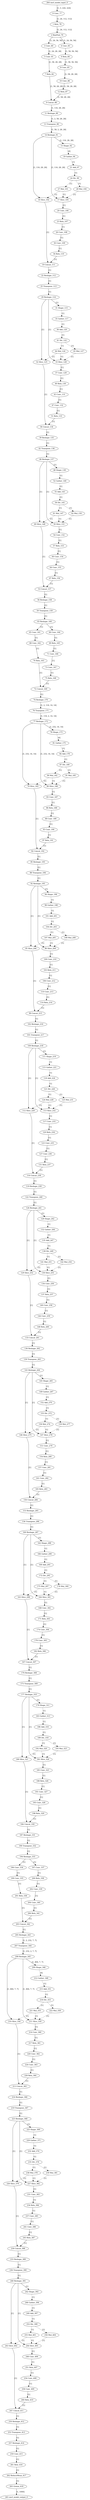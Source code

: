 strict digraph  {
"0 Conv_77" [id=0, type=Conv];
"1 Relu_78" [id=1, type=Relu];
"2 MaxPool_79" [id=2, type=MaxPool];
"3 Conv_80" [id=3, type=Conv];
"4 Conv_83" [id=4, type=Conv];
"5 Conv_81" [id=5, type=Conv];
"6 Relu_84" [id=6, type=Relu];
"7 Relu_82" [id=7, type=Relu];
"8 Conv_85" [id=8, type=Conv];
"9 Concat_88" [id=9, type=Concat];
"10 Conv_86" [id=10, type=Conv];
"11 Reshape_89" [id=11, type=Reshape];
"12 Relu_87" [id=12, type=Relu];
"13 Transpose_90" [id=13, type=Transpose];
"14 Reshape_91" [id=14, type=Reshape];
"15 Shape_92" [id=15, type=Shape];
"16 Slice_102" [id=16, type=Slice];
"17 Slice_105" [id=17, type=Slice];
"18 Gather_94" [id=18, type=Gather];
"19 Concat_111" [id=19, type=Concat];
"20 Conv_106" [id=20, type=Conv];
"21 Add_97" [id=21, type=Add];
"22 Reshape_112" [id=22, type=Reshape];
"23 Relu_107" [id=23, type=Relu];
"24 Div_99" [id=24, type=Div];
"25 Transpose_113" [id=25, type=Transpose];
"26 Conv_108" [id=26, type=Conv];
"27 Mul_101" [id=27, type=Mul];
"28 Mul_104" [id=28, type=Mul];
"29 Reshape_114" [id=29, type=Reshape];
"30 Conv_109" [id=30, type=Conv];
"31 Shape_115" [id=31, type=Shape];
"32 Slice_125" [id=32, type=Slice];
"33 Slice_128" [id=33, type=Slice];
"34 Relu_110" [id=34, type=Relu];
"35 Gather_117" [id=35, type=Gather];
"36 Concat_134" [id=36, type=Concat];
"37 Conv_129" [id=37, type=Conv];
"38 Add_120" [id=38, type=Add];
"39 Reshape_135" [id=39, type=Reshape];
"40 Relu_130" [id=40, type=Relu];
"41 Div_122" [id=41, type=Div];
"42 Transpose_136" [id=42, type=Transpose];
"43 Conv_131" [id=43, type=Conv];
"44 Mul_124" [id=44, type=Mul];
"45 Mul_127" [id=45, type=Mul];
"46 Reshape_137" [id=46, type=Reshape];
"47 Conv_132" [id=47, type=Conv];
"48 Shape_138" [id=48, type=Shape];
"49 Slice_148" [id=49, type=Slice];
"50 Slice_151" [id=50, type=Slice];
"51 Relu_133" [id=51, type=Relu];
"52 Gather_140" [id=52, type=Gather];
"53 Concat_157" [id=53, type=Concat];
"54 Conv_152" [id=54, type=Conv];
"55 Add_143" [id=55, type=Add];
"56 Reshape_158" [id=56, type=Reshape];
"57 Relu_153" [id=57, type=Relu];
"58 Div_145" [id=58, type=Div];
"59 Transpose_159" [id=59, type=Transpose];
"60 Conv_154" [id=60, type=Conv];
"61 Mul_147" [id=61, type=Mul];
"62 Mul_150" [id=62, type=Mul];
"63 Reshape_160" [id=63, type=Reshape];
"64 Conv_155" [id=64, type=Conv];
"65 Conv_161" [id=65, type=Conv];
"66 Conv_164" [id=66, type=Conv];
"67 Relu_156" [id=67, type=Relu];
"68 Conv_162" [id=68, type=Conv];
"69 Relu_165" [id=69, type=Relu];
"70 Relu_163" [id=70, type=Relu];
"71 Conv_166" [id=71, type=Conv];
"72 Concat_169" [id=72, type=Concat];
"73 Conv_167" [id=73, type=Conv];
"74 Reshape_170" [id=74, type=Reshape];
"75 Relu_168" [id=75, type=Relu];
"76 Transpose_171" [id=76, type=Transpose];
"77 Reshape_172" [id=77, type=Reshape];
"78 Shape_173" [id=78, type=Shape];
"79 Slice_183" [id=79, type=Slice];
"80 Slice_186" [id=80, type=Slice];
"81 Gather_175" [id=81, type=Gather];
"82 Concat_192" [id=82, type=Concat];
"83 Conv_187" [id=83, type=Conv];
"84 Add_178" [id=84, type=Add];
"85 Reshape_193" [id=85, type=Reshape];
"86 Relu_188" [id=86, type=Relu];
"87 Div_180" [id=87, type=Div];
"88 Transpose_194" [id=88, type=Transpose];
"89 Conv_189" [id=89, type=Conv];
"90 Mul_182" [id=90, type=Mul];
"91 Mul_185" [id=91, type=Mul];
"92 Reshape_195" [id=92, type=Reshape];
"93 Conv_190" [id=93, type=Conv];
"94 Shape_196" [id=94, type=Shape];
"95 Slice_206" [id=95, type=Slice];
"96 Slice_209" [id=96, type=Slice];
"97 Relu_191" [id=97, type=Relu];
"98 Gather_198" [id=98, type=Gather];
"99 Concat_215" [id=99, type=Concat];
"100 Conv_210" [id=100, type=Conv];
"101 Add_201" [id=101, type=Add];
"102 Reshape_216" [id=102, type=Reshape];
"103 Relu_211" [id=103, type=Relu];
"104 Div_203" [id=104, type=Div];
"105 Transpose_217" [id=105, type=Transpose];
"106 Conv_212" [id=106, type=Conv];
"107 Mul_205" [id=107, type=Mul];
"108 Mul_208" [id=108, type=Mul];
"109 Reshape_218" [id=109, type=Reshape];
"110 Conv_213" [id=110, type=Conv];
"111 Shape_219" [id=111, type=Shape];
"112 Slice_229" [id=112, type=Slice];
"113 Slice_232" [id=113, type=Slice];
"114 Relu_214" [id=114, type=Relu];
"115 Gather_221" [id=115, type=Gather];
"116 Concat_238" [id=116, type=Concat];
"117 Conv_233" [id=117, type=Conv];
"118 Add_224" [id=118, type=Add];
"119 Reshape_239" [id=119, type=Reshape];
"120 Relu_234" [id=120, type=Relu];
"121 Div_226" [id=121, type=Div];
"122 Transpose_240" [id=122, type=Transpose];
"123 Conv_235" [id=123, type=Conv];
"124 Mul_228" [id=124, type=Mul];
"125 Mul_231" [id=125, type=Mul];
"126 Reshape_241" [id=126, type=Reshape];
"127 Conv_236" [id=127, type=Conv];
"128 Shape_242" [id=128, type=Shape];
"129 Slice_252" [id=129, type=Slice];
"130 Slice_255" [id=130, type=Slice];
"131 Relu_237" [id=131, type=Relu];
"132 Gather_244" [id=132, type=Gather];
"133 Concat_261" [id=133, type=Concat];
"134 Conv_256" [id=134, type=Conv];
"135 Add_247" [id=135, type=Add];
"136 Reshape_262" [id=136, type=Reshape];
"137 Relu_257" [id=137, type=Relu];
"138 Div_249" [id=138, type=Div];
"139 Transpose_263" [id=139, type=Transpose];
"140 Conv_258" [id=140, type=Conv];
"141 Mul_251" [id=141, type=Mul];
"142 Mul_254" [id=142, type=Mul];
"143 Reshape_264" [id=143, type=Reshape];
"144 Conv_259" [id=144, type=Conv];
"145 Shape_265" [id=145, type=Shape];
"146 Slice_275" [id=146, type=Slice];
"147 Slice_278" [id=147, type=Slice];
"148 Relu_260" [id=148, type=Relu];
"149 Gather_267" [id=149, type=Gather];
"150 Concat_284" [id=150, type=Concat];
"151 Conv_279" [id=151, type=Conv];
"152 Add_270" [id=152, type=Add];
"153 Reshape_285" [id=153, type=Reshape];
"154 Relu_280" [id=154, type=Relu];
"155 Div_272" [id=155, type=Div];
"156 Transpose_286" [id=156, type=Transpose];
"157 Conv_281" [id=157, type=Conv];
"158 Mul_274" [id=158, type=Mul];
"159 Mul_277" [id=159, type=Mul];
"160 Reshape_287" [id=160, type=Reshape];
"161 Conv_282" [id=161, type=Conv];
"162 Shape_288" [id=162, type=Shape];
"163 Slice_298" [id=163, type=Slice];
"164 Slice_301" [id=164, type=Slice];
"165 Relu_283" [id=165, type=Relu];
"166 Gather_290" [id=166, type=Gather];
"167 Concat_307" [id=167, type=Concat];
"168 Conv_302" [id=168, type=Conv];
"169 Add_293" [id=169, type=Add];
"170 Reshape_308" [id=170, type=Reshape];
"171 Relu_303" [id=171, type=Relu];
"172 Div_295" [id=172, type=Div];
"173 Transpose_309" [id=173, type=Transpose];
"174 Conv_304" [id=174, type=Conv];
"175 Mul_297" [id=175, type=Mul];
"176 Mul_300" [id=176, type=Mul];
"177 Reshape_310" [id=177, type=Reshape];
"178 Conv_305" [id=178, type=Conv];
"179 Shape_311" [id=179, type=Shape];
"180 Slice_321" [id=180, type=Slice];
"181 Slice_324" [id=181, type=Slice];
"182 Relu_306" [id=182, type=Relu];
"183 Gather_313" [id=183, type=Gather];
"184 Concat_330" [id=184, type=Concat];
"185 Conv_325" [id=185, type=Conv];
"186 Add_316" [id=186, type=Add];
"187 Reshape_331" [id=187, type=Reshape];
"188 Relu_326" [id=188, type=Relu];
"189 Div_318" [id=189, type=Div];
"190 Transpose_332" [id=190, type=Transpose];
"191 Conv_327" [id=191, type=Conv];
"192 Mul_320" [id=192, type=Mul];
"193 Mul_323" [id=193, type=Mul];
"194 Reshape_333" [id=194, type=Reshape];
"195 Conv_328" [id=195, type=Conv];
"196 Conv_334" [id=196, type=Conv];
"197 Conv_337" [id=197, type=Conv];
"198 Relu_329" [id=198, type=Relu];
"199 Conv_335" [id=199, type=Conv];
"200 Relu_338" [id=200, type=Relu];
"201 Relu_336" [id=201, type=Relu];
"202 Conv_339" [id=202, type=Conv];
"203 Concat_342" [id=203, type=Concat];
"204 Conv_340" [id=204, type=Conv];
"205 Reshape_343" [id=205, type=Reshape];
"206 Relu_341" [id=206, type=Relu];
"207 Transpose_344" [id=207, type=Transpose];
"208 Reshape_345" [id=208, type=Reshape];
"209 Shape_346" [id=209, type=Shape];
"210 Slice_356" [id=210, type=Slice];
"211 Slice_359" [id=211, type=Slice];
"212 Gather_348" [id=212, type=Gather];
"213 Concat_365" [id=213, type=Concat];
"214 Conv_360" [id=214, type=Conv];
"215 Add_351" [id=215, type=Add];
"216 Reshape_366" [id=216, type=Reshape];
"217 Relu_361" [id=217, type=Relu];
"218 Div_353" [id=218, type=Div];
"219 Transpose_367" [id=219, type=Transpose];
"220 Conv_362" [id=220, type=Conv];
"221 Mul_355" [id=221, type=Mul];
"222 Mul_358" [id=222, type=Mul];
"223 Reshape_368" [id=223, type=Reshape];
"224 Conv_363" [id=224, type=Conv];
"225 Shape_369" [id=225, type=Shape];
"226 Slice_379" [id=226, type=Slice];
"227 Slice_382" [id=227, type=Slice];
"228 Relu_364" [id=228, type=Relu];
"229 Gather_371" [id=229, type=Gather];
"230 Concat_388" [id=230, type=Concat];
"231 Conv_383" [id=231, type=Conv];
"232 Add_374" [id=232, type=Add];
"233 Reshape_389" [id=233, type=Reshape];
"234 Relu_384" [id=234, type=Relu];
"235 Div_376" [id=235, type=Div];
"236 Transpose_390" [id=236, type=Transpose];
"237 Conv_385" [id=237, type=Conv];
"238 Mul_378" [id=238, type=Mul];
"239 Mul_381" [id=239, type=Mul];
"240 Reshape_391" [id=240, type=Reshape];
"241 Conv_386" [id=241, type=Conv];
"242 Shape_392" [id=242, type=Shape];
"243 Slice_402" [id=243, type=Slice];
"244 Slice_405" [id=244, type=Slice];
"245 Relu_387" [id=245, type=Relu];
"246 Gather_394" [id=246, type=Gather];
"247 Concat_411" [id=247, type=Concat];
"248 Conv_406" [id=248, type=Conv];
"249 Add_397" [id=249, type=Add];
"250 Reshape_412" [id=250, type=Reshape];
"251 Relu_407" [id=251, type=Relu];
"252 Div_399" [id=252, type=Div];
"253 Transpose_413" [id=253, type=Transpose];
"254 Conv_408" [id=254, type=Conv];
"255 Mul_401" [id=255, type=Mul];
"256 Mul_404" [id=256, type=Mul];
"257 Reshape_414" [id=257, type=Reshape];
"258 Conv_409" [id=258, type=Conv];
"259 Conv_415" [id=259, type=Conv];
"260 Relu_410" [id=260, type=Relu];
"261 Relu_416" [id=261, type=Relu];
"262 ReduceMean_417" [id=262, type=ReduceMean];
"263 Gemm_418" [id=263, type=Gemm];
"264 nncf_model_input_0" [id=264, type=nncf_model_input];
"265 nncf_model_output_0" [id=265, type=nncf_model_output];
"0 Conv_77" -> "1 Relu_78"  [label="[1, 24, 112, 112]", style=solid];
"1 Relu_78" -> "2 MaxPool_79"  [label="[1, 24, 112, 112]", style=solid];
"2 MaxPool_79" -> "3 Conv_80"  [label="[1, 24, 56, 56]", style=solid];
"2 MaxPool_79" -> "4 Conv_83"  [label="[1, 24, 56, 56]", style=solid];
"3 Conv_80" -> "5 Conv_81"  [label="[1, 24, 28, 28]", style=solid];
"4 Conv_83" -> "6 Relu_84"  [label="[1, 58, 56, 56]", style=solid];
"5 Conv_81" -> "7 Relu_82"  [label="[1, 58, 28, 28]", style=solid];
"6 Relu_84" -> "8 Conv_85"  [label="[1, 58, 56, 56]", style=solid];
"7 Relu_82" -> "9 Concat_88"  [label="[1, 58, 28, 28]", style=solid];
"8 Conv_85" -> "10 Conv_86"  [label="[1, 58, 28, 28]", style=solid];
"9 Concat_88" -> "11 Reshape_89"  [label="[1, 116, 28, 28]", style=solid];
"10 Conv_86" -> "12 Relu_87"  [label="[1, 58, 28, 28]", style=solid];
"11 Reshape_89" -> "13 Transpose_90"  [label="[1, 2, 58, 28, 28]", style=solid];
"12 Relu_87" -> "9 Concat_88"  [label="[1, 58, 28, 28]", style=solid];
"13 Transpose_90" -> "14 Reshape_91"  [label="[1, 58, 2, 28, 28]", style=solid];
"14 Reshape_91" -> "15 Shape_92"  [label="[1, 116, 28, 28]", style=solid];
"14 Reshape_91" -> "16 Slice_102"  [label="[1, 116, 28, 28]", style=solid];
"14 Reshape_91" -> "17 Slice_105"  [label="[1, 116, 28, 28]", style=solid];
"15 Shape_92" -> "18 Gather_94"  [label="[4]", style=dashed];
"16 Slice_102" -> "19 Concat_111"  [label="[1]", style=solid];
"17 Slice_105" -> "20 Conv_106"  [label="[1]", style=solid];
"18 Gather_94" -> "21 Add_97"  [label="[1]", style=dashed];
"19 Concat_111" -> "22 Reshape_112"  [label="[1]", style=solid];
"20 Conv_106" -> "23 Relu_107"  [label="[1]", style=solid];
"21 Add_97" -> "24 Div_99"  [label="[1]", style=dashed];
"22 Reshape_112" -> "25 Transpose_113"  [label="[1]", style=solid];
"23 Relu_107" -> "26 Conv_108"  [label="[1]", style=solid];
"24 Div_99" -> "27 Mul_101"  [label="[1]", style=dashed];
"24 Div_99" -> "28 Mul_104"  [label="[1]", style=dashed];
"25 Transpose_113" -> "29 Reshape_114"  [label="[1]", style=solid];
"26 Conv_108" -> "30 Conv_109"  [label="[1]", style=solid];
"27 Mul_101" -> "16 Slice_102"  [label="[1]", style=dashed];
"27 Mul_101" -> "17 Slice_105"  [label="[1]", style=dashed];
"28 Mul_104" -> "17 Slice_105"  [label="[1]", style=dashed];
"29 Reshape_114" -> "31 Shape_115"  [label="[1]", style=solid];
"29 Reshape_114" -> "32 Slice_125"  [label="[1]", style=solid];
"29 Reshape_114" -> "33 Slice_128"  [label="[1]", style=solid];
"30 Conv_109" -> "34 Relu_110"  [label="[1]", style=solid];
"31 Shape_115" -> "35 Gather_117"  [label="[1]", style=dashed];
"32 Slice_125" -> "36 Concat_134"  [label="[1]", style=solid];
"33 Slice_128" -> "37 Conv_129"  [label="[1]", style=solid];
"34 Relu_110" -> "19 Concat_111"  [label="[1]", style=solid];
"35 Gather_117" -> "38 Add_120"  [label="[1]", style=dashed];
"36 Concat_134" -> "39 Reshape_135"  [label="[1]", style=solid];
"37 Conv_129" -> "40 Relu_130"  [label="[1]", style=solid];
"38 Add_120" -> "41 Div_122"  [label="[1]", style=dashed];
"39 Reshape_135" -> "42 Transpose_136"  [label="[1]", style=solid];
"40 Relu_130" -> "43 Conv_131"  [label="[1]", style=solid];
"41 Div_122" -> "44 Mul_124"  [label="[1]", style=dashed];
"41 Div_122" -> "45 Mul_127"  [label="[1]", style=dashed];
"42 Transpose_136" -> "46 Reshape_137"  [label="[1]", style=solid];
"43 Conv_131" -> "47 Conv_132"  [label="[1]", style=solid];
"44 Mul_124" -> "32 Slice_125"  [label="[1]", style=dashed];
"44 Mul_124" -> "33 Slice_128"  [label="[1]", style=dashed];
"45 Mul_127" -> "33 Slice_128"  [label="[1]", style=dashed];
"46 Reshape_137" -> "48 Shape_138"  [label="[1]", style=solid];
"46 Reshape_137" -> "49 Slice_148"  [label="[1]", style=solid];
"46 Reshape_137" -> "50 Slice_151"  [label="[1]", style=solid];
"47 Conv_132" -> "51 Relu_133"  [label="[1]", style=solid];
"48 Shape_138" -> "52 Gather_140"  [label="[1]", style=dashed];
"49 Slice_148" -> "53 Concat_157"  [label="[1]", style=solid];
"50 Slice_151" -> "54 Conv_152"  [label="[1]", style=solid];
"51 Relu_133" -> "36 Concat_134"  [label="[1]", style=solid];
"52 Gather_140" -> "55 Add_143"  [label="[1]", style=dashed];
"53 Concat_157" -> "56 Reshape_158"  [label="[1]", style=solid];
"54 Conv_152" -> "57 Relu_153"  [label="[1]", style=solid];
"55 Add_143" -> "58 Div_145"  [label="[1]", style=dashed];
"56 Reshape_158" -> "59 Transpose_159"  [label="[1]", style=solid];
"57 Relu_153" -> "60 Conv_154"  [label="[1]", style=solid];
"58 Div_145" -> "61 Mul_147"  [label="[1]", style=dashed];
"58 Div_145" -> "62 Mul_150"  [label="[1]", style=dashed];
"59 Transpose_159" -> "63 Reshape_160"  [label="[1]", style=solid];
"60 Conv_154" -> "64 Conv_155"  [label="[1]", style=solid];
"61 Mul_147" -> "49 Slice_148"  [label="[1]", style=dashed];
"61 Mul_147" -> "50 Slice_151"  [label="[1]", style=dashed];
"62 Mul_150" -> "50 Slice_151"  [label="[1]", style=dashed];
"63 Reshape_160" -> "65 Conv_161"  [label="[1]", style=solid];
"63 Reshape_160" -> "66 Conv_164"  [label="[1]", style=solid];
"64 Conv_155" -> "67 Relu_156"  [label="[1]", style=solid];
"65 Conv_161" -> "68 Conv_162"  [label="[1]", style=solid];
"66 Conv_164" -> "69 Relu_165"  [label="[1]", style=solid];
"67 Relu_156" -> "53 Concat_157"  [label="[1]", style=solid];
"68 Conv_162" -> "70 Relu_163"  [label="[1]", style=solid];
"69 Relu_165" -> "71 Conv_166"  [label="[1]", style=solid];
"70 Relu_163" -> "72 Concat_169"  [label="[1]", style=solid];
"71 Conv_166" -> "73 Conv_167"  [label="[1]", style=solid];
"72 Concat_169" -> "74 Reshape_170"  [label="[1]", style=solid];
"73 Conv_167" -> "75 Relu_168"  [label="[1]", style=solid];
"74 Reshape_170" -> "76 Transpose_171"  [label="[1, 2, 116, 14, 14]", style=solid];
"75 Relu_168" -> "72 Concat_169"  [label="[1]", style=solid];
"76 Transpose_171" -> "77 Reshape_172"  [label="[1, 116, 2, 14, 14]", style=solid];
"77 Reshape_172" -> "78 Shape_173"  [label="[1, 232, 14, 14]", style=solid];
"77 Reshape_172" -> "79 Slice_183"  [label="[1, 232, 14, 14]", style=solid];
"77 Reshape_172" -> "80 Slice_186"  [label="[1, 232, 14, 14]", style=solid];
"78 Shape_173" -> "81 Gather_175"  [label="[4]", style=dashed];
"79 Slice_183" -> "82 Concat_192"  [label="[1]", style=solid];
"80 Slice_186" -> "83 Conv_187"  [label="[1]", style=solid];
"81 Gather_175" -> "84 Add_178"  [label="[1]", style=dashed];
"82 Concat_192" -> "85 Reshape_193"  [label="[1]", style=solid];
"83 Conv_187" -> "86 Relu_188"  [label="[1]", style=solid];
"84 Add_178" -> "87 Div_180"  [label="[1]", style=dashed];
"85 Reshape_193" -> "88 Transpose_194"  [label="[1]", style=solid];
"86 Relu_188" -> "89 Conv_189"  [label="[1]", style=solid];
"87 Div_180" -> "90 Mul_182"  [label="[1]", style=dashed];
"87 Div_180" -> "91 Mul_185"  [label="[1]", style=dashed];
"88 Transpose_194" -> "92 Reshape_195"  [label="[1]", style=solid];
"89 Conv_189" -> "93 Conv_190"  [label="[1]", style=solid];
"90 Mul_182" -> "79 Slice_183"  [label="[1]", style=dashed];
"90 Mul_182" -> "80 Slice_186"  [label="[1]", style=dashed];
"91 Mul_185" -> "80 Slice_186"  [label="[1]", style=dashed];
"92 Reshape_195" -> "94 Shape_196"  [label="[1]", style=solid];
"92 Reshape_195" -> "95 Slice_206"  [label="[1]", style=solid];
"92 Reshape_195" -> "96 Slice_209"  [label="[1]", style=solid];
"93 Conv_190" -> "97 Relu_191"  [label="[1]", style=solid];
"94 Shape_196" -> "98 Gather_198"  [label="[1]", style=dashed];
"95 Slice_206" -> "99 Concat_215"  [label="[1]", style=solid];
"96 Slice_209" -> "100 Conv_210"  [label="[1]", style=solid];
"97 Relu_191" -> "82 Concat_192"  [label="[1]", style=solid];
"98 Gather_198" -> "101 Add_201"  [label="[1]", style=dashed];
"99 Concat_215" -> "102 Reshape_216"  [label="[1]", style=solid];
"100 Conv_210" -> "103 Relu_211"  [label="[1]", style=solid];
"101 Add_201" -> "104 Div_203"  [label="[1]", style=dashed];
"102 Reshape_216" -> "105 Transpose_217"  [label="[1]", style=solid];
"103 Relu_211" -> "106 Conv_212"  [label="[1]", style=solid];
"104 Div_203" -> "107 Mul_205"  [label="[1]", style=dashed];
"104 Div_203" -> "108 Mul_208"  [label="[1]", style=dashed];
"105 Transpose_217" -> "109 Reshape_218"  [label="[1]", style=solid];
"106 Conv_212" -> "110 Conv_213"  [label="[1]", style=solid];
"107 Mul_205" -> "95 Slice_206"  [label="[1]", style=dashed];
"107 Mul_205" -> "96 Slice_209"  [label="[1]", style=dashed];
"108 Mul_208" -> "96 Slice_209"  [label="[1]", style=dashed];
"109 Reshape_218" -> "111 Shape_219"  [label="[1]", style=solid];
"109 Reshape_218" -> "112 Slice_229"  [label="[1]", style=solid];
"109 Reshape_218" -> "113 Slice_232"  [label="[1]", style=solid];
"110 Conv_213" -> "114 Relu_214"  [label="[1]", style=solid];
"111 Shape_219" -> "115 Gather_221"  [label="[1]", style=dashed];
"112 Slice_229" -> "116 Concat_238"  [label="[1]", style=solid];
"113 Slice_232" -> "117 Conv_233"  [label="[1]", style=solid];
"114 Relu_214" -> "99 Concat_215"  [label="[1]", style=solid];
"115 Gather_221" -> "118 Add_224"  [label="[1]", style=dashed];
"116 Concat_238" -> "119 Reshape_239"  [label="[1]", style=solid];
"117 Conv_233" -> "120 Relu_234"  [label="[1]", style=solid];
"118 Add_224" -> "121 Div_226"  [label="[1]", style=dashed];
"119 Reshape_239" -> "122 Transpose_240"  [label="[1]", style=solid];
"120 Relu_234" -> "123 Conv_235"  [label="[1]", style=solid];
"121 Div_226" -> "124 Mul_228"  [label="[1]", style=dashed];
"121 Div_226" -> "125 Mul_231"  [label="[1]", style=dashed];
"122 Transpose_240" -> "126 Reshape_241"  [label="[1]", style=solid];
"123 Conv_235" -> "127 Conv_236"  [label="[1]", style=solid];
"124 Mul_228" -> "112 Slice_229"  [label="[1]", style=dashed];
"124 Mul_228" -> "113 Slice_232"  [label="[1]", style=dashed];
"125 Mul_231" -> "113 Slice_232"  [label="[1]", style=dashed];
"126 Reshape_241" -> "128 Shape_242"  [label="[1]", style=solid];
"126 Reshape_241" -> "129 Slice_252"  [label="[1]", style=solid];
"126 Reshape_241" -> "130 Slice_255"  [label="[1]", style=solid];
"127 Conv_236" -> "131 Relu_237"  [label="[1]", style=solid];
"128 Shape_242" -> "132 Gather_244"  [label="[1]", style=dashed];
"129 Slice_252" -> "133 Concat_261"  [label="[1]", style=solid];
"130 Slice_255" -> "134 Conv_256"  [label="[1]", style=solid];
"131 Relu_237" -> "116 Concat_238"  [label="[1]", style=solid];
"132 Gather_244" -> "135 Add_247"  [label="[1]", style=dashed];
"133 Concat_261" -> "136 Reshape_262"  [label="[1]", style=solid];
"134 Conv_256" -> "137 Relu_257"  [label="[1]", style=solid];
"135 Add_247" -> "138 Div_249"  [label="[1]", style=dashed];
"136 Reshape_262" -> "139 Transpose_263"  [label="[1]", style=solid];
"137 Relu_257" -> "140 Conv_258"  [label="[1]", style=solid];
"138 Div_249" -> "141 Mul_251"  [label="[1]", style=dashed];
"138 Div_249" -> "142 Mul_254"  [label="[1]", style=dashed];
"139 Transpose_263" -> "143 Reshape_264"  [label="[1]", style=solid];
"140 Conv_258" -> "144 Conv_259"  [label="[1]", style=solid];
"141 Mul_251" -> "129 Slice_252"  [label="[1]", style=dashed];
"141 Mul_251" -> "130 Slice_255"  [label="[1]", style=dashed];
"142 Mul_254" -> "130 Slice_255"  [label="[1]", style=dashed];
"143 Reshape_264" -> "145 Shape_265"  [label="[1]", style=solid];
"143 Reshape_264" -> "146 Slice_275"  [label="[1]", style=solid];
"143 Reshape_264" -> "147 Slice_278"  [label="[1]", style=solid];
"144 Conv_259" -> "148 Relu_260"  [label="[1]", style=solid];
"145 Shape_265" -> "149 Gather_267"  [label="[1]", style=dashed];
"146 Slice_275" -> "150 Concat_284"  [label="[1]", style=solid];
"147 Slice_278" -> "151 Conv_279"  [label="[1]", style=solid];
"148 Relu_260" -> "133 Concat_261"  [label="[1]", style=solid];
"149 Gather_267" -> "152 Add_270"  [label="[1]", style=dashed];
"150 Concat_284" -> "153 Reshape_285"  [label="[1]", style=solid];
"151 Conv_279" -> "154 Relu_280"  [label="[1]", style=solid];
"152 Add_270" -> "155 Div_272"  [label="[1]", style=dashed];
"153 Reshape_285" -> "156 Transpose_286"  [label="[1]", style=solid];
"154 Relu_280" -> "157 Conv_281"  [label="[1]", style=solid];
"155 Div_272" -> "158 Mul_274"  [label="[1]", style=dashed];
"155 Div_272" -> "159 Mul_277"  [label="[1]", style=dashed];
"156 Transpose_286" -> "160 Reshape_287"  [label="[1]", style=solid];
"157 Conv_281" -> "161 Conv_282"  [label="[1]", style=solid];
"158 Mul_274" -> "146 Slice_275"  [label="[1]", style=dashed];
"158 Mul_274" -> "147 Slice_278"  [label="[1]", style=dashed];
"159 Mul_277" -> "147 Slice_278"  [label="[1]", style=dashed];
"160 Reshape_287" -> "162 Shape_288"  [label="[1]", style=solid];
"160 Reshape_287" -> "163 Slice_298"  [label="[1]", style=solid];
"160 Reshape_287" -> "164 Slice_301"  [label="[1]", style=solid];
"161 Conv_282" -> "165 Relu_283"  [label="[1]", style=solid];
"162 Shape_288" -> "166 Gather_290"  [label="[1]", style=dashed];
"163 Slice_298" -> "167 Concat_307"  [label="[1]", style=solid];
"164 Slice_301" -> "168 Conv_302"  [label="[1]", style=solid];
"165 Relu_283" -> "150 Concat_284"  [label="[1]", style=solid];
"166 Gather_290" -> "169 Add_293"  [label="[1]", style=dashed];
"167 Concat_307" -> "170 Reshape_308"  [label="[1]", style=solid];
"168 Conv_302" -> "171 Relu_303"  [label="[1]", style=solid];
"169 Add_293" -> "172 Div_295"  [label="[1]", style=dashed];
"170 Reshape_308" -> "173 Transpose_309"  [label="[1]", style=solid];
"171 Relu_303" -> "174 Conv_304"  [label="[1]", style=solid];
"172 Div_295" -> "175 Mul_297"  [label="[1]", style=dashed];
"172 Div_295" -> "176 Mul_300"  [label="[1]", style=dashed];
"173 Transpose_309" -> "177 Reshape_310"  [label="[1]", style=solid];
"174 Conv_304" -> "178 Conv_305"  [label="[1]", style=solid];
"175 Mul_297" -> "163 Slice_298"  [label="[1]", style=dashed];
"175 Mul_297" -> "164 Slice_301"  [label="[1]", style=dashed];
"176 Mul_300" -> "164 Slice_301"  [label="[1]", style=dashed];
"177 Reshape_310" -> "179 Shape_311"  [label="[1]", style=solid];
"177 Reshape_310" -> "180 Slice_321"  [label="[1]", style=solid];
"177 Reshape_310" -> "181 Slice_324"  [label="[1]", style=solid];
"178 Conv_305" -> "182 Relu_306"  [label="[1]", style=solid];
"179 Shape_311" -> "183 Gather_313"  [label="[1]", style=dashed];
"180 Slice_321" -> "184 Concat_330"  [label="[1]", style=solid];
"181 Slice_324" -> "185 Conv_325"  [label="[1]", style=solid];
"182 Relu_306" -> "167 Concat_307"  [label="[1]", style=solid];
"183 Gather_313" -> "186 Add_316"  [label="[1]", style=dashed];
"184 Concat_330" -> "187 Reshape_331"  [label="[1]", style=solid];
"185 Conv_325" -> "188 Relu_326"  [label="[1]", style=solid];
"186 Add_316" -> "189 Div_318"  [label="[1]", style=dashed];
"187 Reshape_331" -> "190 Transpose_332"  [label="[1]", style=solid];
"188 Relu_326" -> "191 Conv_327"  [label="[1]", style=solid];
"189 Div_318" -> "192 Mul_320"  [label="[1]", style=dashed];
"189 Div_318" -> "193 Mul_323"  [label="[1]", style=dashed];
"190 Transpose_332" -> "194 Reshape_333"  [label="[1]", style=solid];
"191 Conv_327" -> "195 Conv_328"  [label="[1]", style=solid];
"192 Mul_320" -> "180 Slice_321"  [label="[1]", style=dashed];
"192 Mul_320" -> "181 Slice_324"  [label="[1]", style=dashed];
"193 Mul_323" -> "181 Slice_324"  [label="[1]", style=dashed];
"194 Reshape_333" -> "196 Conv_334"  [label="[1]", style=solid];
"194 Reshape_333" -> "197 Conv_337"  [label="[1]", style=solid];
"195 Conv_328" -> "198 Relu_329"  [label="[1]", style=solid];
"196 Conv_334" -> "199 Conv_335"  [label="[1]", style=solid];
"197 Conv_337" -> "200 Relu_338"  [label="[1]", style=solid];
"198 Relu_329" -> "184 Concat_330"  [label="[1]", style=solid];
"199 Conv_335" -> "201 Relu_336"  [label="[1]", style=solid];
"200 Relu_338" -> "202 Conv_339"  [label="[1]", style=solid];
"201 Relu_336" -> "203 Concat_342"  [label="[1]", style=solid];
"202 Conv_339" -> "204 Conv_340"  [label="[1]", style=solid];
"203 Concat_342" -> "205 Reshape_343"  [label="[1]", style=solid];
"204 Conv_340" -> "206 Relu_341"  [label="[1]", style=solid];
"205 Reshape_343" -> "207 Transpose_344"  [label="[1, 2, 232, 7, 7]", style=solid];
"206 Relu_341" -> "203 Concat_342"  [label="[1]", style=solid];
"207 Transpose_344" -> "208 Reshape_345"  [label="[1, 232, 2, 7, 7]", style=solid];
"208 Reshape_345" -> "209 Shape_346"  [label="[1, 464, 7, 7]", style=solid];
"208 Reshape_345" -> "210 Slice_356"  [label="[1, 464, 7, 7]", style=solid];
"208 Reshape_345" -> "211 Slice_359"  [label="[1, 464, 7, 7]", style=solid];
"209 Shape_346" -> "212 Gather_348"  [label="[4]", style=dashed];
"210 Slice_356" -> "213 Concat_365"  [label="[1]", style=solid];
"211 Slice_359" -> "214 Conv_360"  [label="[1]", style=solid];
"212 Gather_348" -> "215 Add_351"  [label="[1]", style=dashed];
"213 Concat_365" -> "216 Reshape_366"  [label="[1]", style=solid];
"214 Conv_360" -> "217 Relu_361"  [label="[1]", style=solid];
"215 Add_351" -> "218 Div_353"  [label="[1]", style=dashed];
"216 Reshape_366" -> "219 Transpose_367"  [label="[1]", style=solid];
"217 Relu_361" -> "220 Conv_362"  [label="[1]", style=solid];
"218 Div_353" -> "221 Mul_355"  [label="[1]", style=dashed];
"218 Div_353" -> "222 Mul_358"  [label="[1]", style=dashed];
"219 Transpose_367" -> "223 Reshape_368"  [label="[1]", style=solid];
"220 Conv_362" -> "224 Conv_363"  [label="[1]", style=solid];
"221 Mul_355" -> "210 Slice_356"  [label="[1]", style=dashed];
"221 Mul_355" -> "211 Slice_359"  [label="[1]", style=dashed];
"222 Mul_358" -> "211 Slice_359"  [label="[1]", style=dashed];
"223 Reshape_368" -> "225 Shape_369"  [label="[1]", style=solid];
"223 Reshape_368" -> "226 Slice_379"  [label="[1]", style=solid];
"223 Reshape_368" -> "227 Slice_382"  [label="[1]", style=solid];
"224 Conv_363" -> "228 Relu_364"  [label="[1]", style=solid];
"225 Shape_369" -> "229 Gather_371"  [label="[1]", style=dashed];
"226 Slice_379" -> "230 Concat_388"  [label="[1]", style=solid];
"227 Slice_382" -> "231 Conv_383"  [label="[1]", style=solid];
"228 Relu_364" -> "213 Concat_365"  [label="[1]", style=solid];
"229 Gather_371" -> "232 Add_374"  [label="[1]", style=dashed];
"230 Concat_388" -> "233 Reshape_389"  [label="[1]", style=solid];
"231 Conv_383" -> "234 Relu_384"  [label="[1]", style=solid];
"232 Add_374" -> "235 Div_376"  [label="[1]", style=dashed];
"233 Reshape_389" -> "236 Transpose_390"  [label="[1]", style=solid];
"234 Relu_384" -> "237 Conv_385"  [label="[1]", style=solid];
"235 Div_376" -> "238 Mul_378"  [label="[1]", style=dashed];
"235 Div_376" -> "239 Mul_381"  [label="[1]", style=dashed];
"236 Transpose_390" -> "240 Reshape_391"  [label="[1]", style=solid];
"237 Conv_385" -> "241 Conv_386"  [label="[1]", style=solid];
"238 Mul_378" -> "226 Slice_379"  [label="[1]", style=dashed];
"238 Mul_378" -> "227 Slice_382"  [label="[1]", style=dashed];
"239 Mul_381" -> "227 Slice_382"  [label="[1]", style=dashed];
"240 Reshape_391" -> "242 Shape_392"  [label="[1]", style=solid];
"240 Reshape_391" -> "243 Slice_402"  [label="[1]", style=solid];
"240 Reshape_391" -> "244 Slice_405"  [label="[1]", style=solid];
"241 Conv_386" -> "245 Relu_387"  [label="[1]", style=solid];
"242 Shape_392" -> "246 Gather_394"  [label="[1]", style=dashed];
"243 Slice_402" -> "247 Concat_411"  [label="[1]", style=solid];
"244 Slice_405" -> "248 Conv_406"  [label="[1]", style=solid];
"245 Relu_387" -> "230 Concat_388"  [label="[1]", style=solid];
"246 Gather_394" -> "249 Add_397"  [label="[1]", style=dashed];
"247 Concat_411" -> "250 Reshape_412"  [label="[1]", style=solid];
"248 Conv_406" -> "251 Relu_407"  [label="[1]", style=solid];
"249 Add_397" -> "252 Div_399"  [label="[1]", style=dashed];
"250 Reshape_412" -> "253 Transpose_413"  [label="[1]", style=solid];
"251 Relu_407" -> "254 Conv_408"  [label="[1]", style=solid];
"252 Div_399" -> "255 Mul_401"  [label="[1]", style=dashed];
"252 Div_399" -> "256 Mul_404"  [label="[1]", style=dashed];
"253 Transpose_413" -> "257 Reshape_414"  [label="[1]", style=solid];
"254 Conv_408" -> "258 Conv_409"  [label="[1]", style=solid];
"255 Mul_401" -> "243 Slice_402"  [label="[1]", style=dashed];
"255 Mul_401" -> "244 Slice_405"  [label="[1]", style=dashed];
"256 Mul_404" -> "244 Slice_405"  [label="[1]", style=dashed];
"257 Reshape_414" -> "259 Conv_415"  [label="[1]", style=solid];
"258 Conv_409" -> "260 Relu_410"  [label="[1]", style=solid];
"259 Conv_415" -> "261 Relu_416"  [label="[1]", style=solid];
"260 Relu_410" -> "247 Concat_411"  [label="[1]", style=solid];
"261 Relu_416" -> "262 ReduceMean_417"  [label="[1]", style=solid];
"262 ReduceMean_417" -> "263 Gemm_418"  [label="[1]", style=solid];
"263 Gemm_418" -> "265 nncf_model_output_0"  [label="[1, 1000]", style=solid];
"264 nncf_model_input_0" -> "0 Conv_77"  [label="[1, 3, 224, 224]", style=solid];
}
